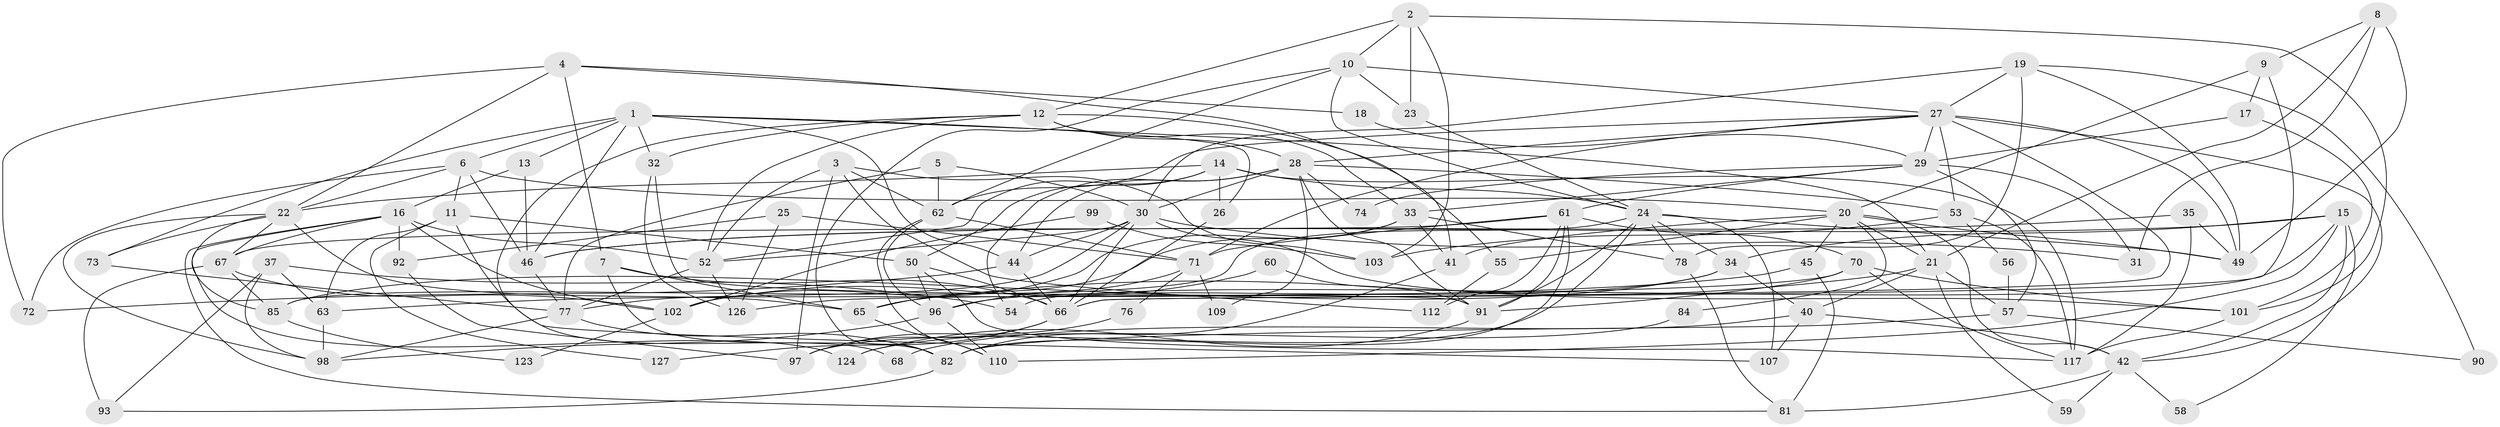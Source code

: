 // Generated by graph-tools (version 1.1) at 2025/52/02/27/25 19:52:08]
// undirected, 92 vertices, 219 edges
graph export_dot {
graph [start="1"]
  node [color=gray90,style=filled];
  1 [super="+75"];
  2;
  3 [super="+106"];
  4;
  5;
  6 [super="+122"];
  7 [super="+47"];
  8 [super="+116"];
  9;
  10 [super="+125"];
  11 [super="+114"];
  12 [super="+43"];
  13;
  14 [super="+83"];
  15;
  16 [super="+64"];
  17;
  18;
  19;
  20 [super="+105"];
  21 [super="+111"];
  22 [super="+100"];
  23;
  24 [super="+89"];
  25;
  26;
  27 [super="+51"];
  28 [super="+39"];
  29 [super="+38"];
  30 [super="+48"];
  31;
  32;
  33;
  34 [super="+36"];
  35;
  37 [super="+95"];
  40 [super="+87"];
  41;
  42;
  44;
  45;
  46 [super="+113"];
  49 [super="+80"];
  50;
  52 [super="+119"];
  53 [super="+88"];
  54;
  55;
  56;
  57;
  58;
  59;
  60;
  61 [super="+86"];
  62 [super="+108"];
  63;
  65 [super="+120"];
  66 [super="+69"];
  67;
  68;
  70;
  71 [super="+79"];
  72;
  73;
  74;
  76;
  77 [super="+118"];
  78;
  81;
  82 [super="+115"];
  84;
  85 [super="+104"];
  90;
  91 [super="+94"];
  92;
  93;
  96 [super="+132"];
  97;
  98 [super="+131"];
  99;
  101 [super="+121"];
  102;
  103 [super="+129"];
  107;
  109;
  110;
  112;
  117 [super="+130"];
  123;
  124;
  126 [super="+128"];
  127;
  1 -- 73;
  1 -- 6;
  1 -- 44;
  1 -- 21;
  1 -- 32;
  1 -- 26;
  1 -- 13;
  1 -- 46;
  2 -- 23;
  2 -- 12;
  2 -- 101;
  2 -- 103;
  2 -- 10;
  3 -- 62;
  3 -- 52;
  3 -- 112;
  3 -- 97;
  3 -- 103;
  4 -- 18;
  4 -- 41;
  4 -- 72;
  4 -- 22;
  4 -- 7;
  5 -- 77;
  5 -- 62;
  5 -- 30;
  6 -- 22;
  6 -- 46;
  6 -- 20;
  6 -- 72;
  6 -- 11;
  7 -- 65;
  7 -- 82;
  7 -- 66;
  8 -- 9;
  8 -- 21;
  8 -- 31;
  8 -- 49;
  9 -- 20;
  9 -- 17;
  9 -- 66;
  10 -- 82;
  10 -- 27;
  10 -- 23;
  10 -- 24;
  10 -- 62;
  11 -- 50 [weight=2];
  11 -- 127;
  11 -- 107;
  11 -- 63;
  12 -- 28;
  12 -- 32;
  12 -- 55;
  12 -- 33;
  12 -- 68;
  12 -- 52;
  13 -- 46;
  13 -- 16;
  14 -- 50;
  14 -- 24;
  14 -- 26;
  14 -- 22;
  14 -- 117;
  14 -- 52;
  15 -- 42;
  15 -- 110;
  15 -- 54;
  15 -- 58;
  15 -- 34;
  15 -- 46;
  16 -- 81;
  16 -- 102;
  16 -- 67;
  16 -- 124;
  16 -- 92;
  16 -- 52;
  17 -- 29;
  17 -- 101;
  18 -- 29;
  19 -- 49;
  19 -- 78;
  19 -- 90;
  19 -- 27;
  19 -- 30;
  20 -- 55;
  20 -- 21;
  20 -- 41;
  20 -- 49;
  20 -- 84;
  20 -- 42;
  20 -- 45;
  21 -- 57;
  21 -- 40;
  21 -- 59;
  21 -- 65;
  22 -- 65;
  22 -- 98;
  22 -- 67;
  22 -- 73;
  22 -- 85;
  23 -- 24;
  24 -- 78;
  24 -- 85;
  24 -- 91;
  24 -- 34;
  24 -- 97;
  24 -- 107;
  24 -- 49 [weight=2];
  25 -- 71;
  25 -- 126;
  25 -- 92;
  26 -- 66;
  27 -- 62;
  27 -- 29 [weight=2];
  27 -- 49 [weight=2];
  27 -- 66;
  27 -- 71;
  27 -- 42;
  27 -- 28;
  27 -- 53;
  28 -- 44;
  28 -- 54;
  28 -- 74;
  28 -- 91;
  28 -- 53;
  28 -- 109;
  28 -- 30;
  29 -- 31;
  29 -- 61;
  29 -- 74;
  29 -- 33;
  29 -- 57;
  30 -- 44;
  30 -- 52;
  30 -- 77;
  30 -- 66;
  30 -- 101;
  30 -- 31;
  32 -- 126;
  32 -- 91;
  33 -- 41;
  33 -- 78;
  33 -- 65;
  33 -- 102;
  34 -- 85;
  34 -- 40;
  34 -- 96;
  35 -- 117;
  35 -- 46;
  35 -- 49;
  37 -- 93;
  37 -- 98;
  37 -- 54;
  37 -- 63;
  40 -- 68;
  40 -- 107;
  40 -- 42;
  41 -- 82;
  42 -- 58;
  42 -- 59;
  42 -- 81;
  44 -- 72;
  44 -- 66;
  45 -- 81;
  45 -- 63;
  46 -- 77;
  50 -- 66;
  50 -- 96;
  50 -- 117;
  52 -- 77;
  52 -- 126;
  53 -- 56;
  53 -- 117;
  53 -- 103;
  55 -- 112;
  56 -- 57;
  57 -- 82;
  57 -- 90;
  60 -- 102;
  60 -- 91;
  61 -- 67;
  61 -- 112;
  61 -- 70;
  61 -- 91;
  61 -- 71;
  61 -- 82;
  62 -- 110;
  62 -- 96;
  62 -- 71;
  63 -- 98;
  65 -- 110;
  66 -- 97;
  66 -- 127;
  67 -- 102;
  67 -- 93;
  67 -- 85;
  70 -- 117;
  70 -- 126;
  70 -- 91;
  70 -- 101;
  71 -- 76;
  71 -- 109;
  71 -- 96;
  73 -- 77;
  76 -- 97;
  77 -- 82;
  77 -- 98;
  78 -- 81;
  82 -- 93;
  84 -- 124;
  85 -- 123;
  91 -- 124;
  92 -- 97;
  96 -- 98;
  96 -- 110;
  99 -- 103;
  99 -- 102;
  101 -- 117;
  102 -- 123;
}
